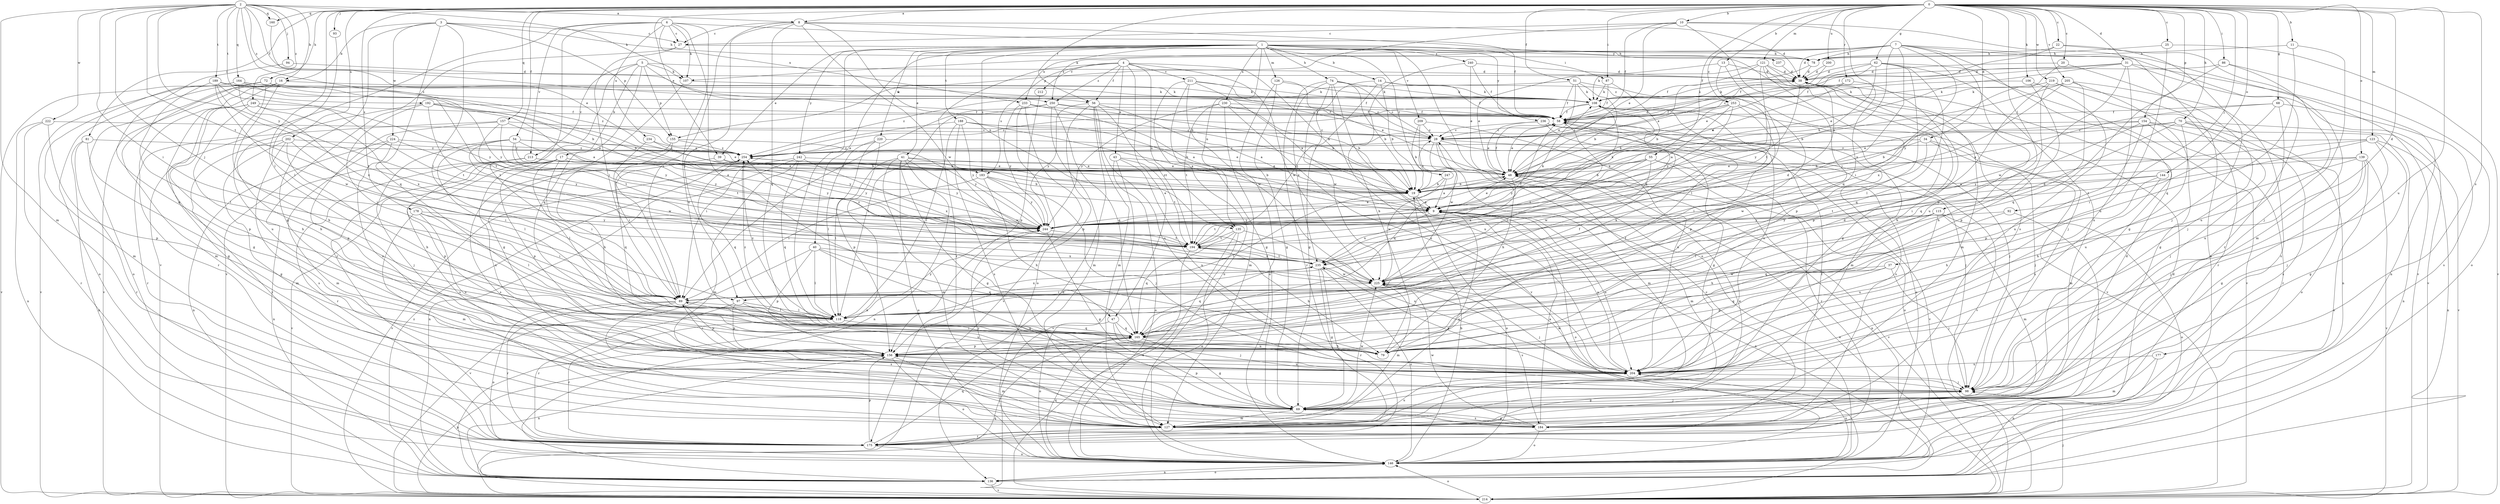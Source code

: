 strict digraph  {
0;
1;
2;
3;
4;
5;
6;
7;
8;
9;
10;
11;
13;
14;
16;
17;
19;
20;
22;
25;
27;
28;
31;
34;
37;
38;
39;
40;
41;
43;
47;
48;
51;
54;
55;
56;
58;
62;
68;
69;
70;
72;
74;
78;
79;
81;
86;
87;
89;
92;
93;
94;
97;
98;
106;
107;
108;
115;
118;
121;
123;
126;
127;
135;
136;
139;
144;
146;
154;
155;
156;
157;
160;
164;
165;
172;
175;
177;
178;
183;
184;
188;
189;
192;
194;
200;
202;
204;
205;
209;
211;
212;
213;
214;
219;
220;
222;
224;
225;
230;
233;
234;
235;
236;
237;
240;
242;
244;
247;
249;
250;
253;
254;
0 -> 8  [label=a];
0 -> 10  [label=b];
0 -> 11  [label=b];
0 -> 13  [label=b];
0 -> 20  [label=c];
0 -> 22  [label=c];
0 -> 25  [label=c];
0 -> 31  [label=d];
0 -> 34  [label=d];
0 -> 37  [label=d];
0 -> 39  [label=e];
0 -> 51  [label=f];
0 -> 54  [label=f];
0 -> 55  [label=f];
0 -> 56  [label=f];
0 -> 62  [label=g];
0 -> 68  [label=g];
0 -> 70  [label=h];
0 -> 72  [label=h];
0 -> 81  [label=i];
0 -> 86  [label=i];
0 -> 87  [label=i];
0 -> 92  [label=j];
0 -> 93  [label=j];
0 -> 106  [label=k];
0 -> 115  [label=l];
0 -> 118  [label=l];
0 -> 121  [label=m];
0 -> 123  [label=m];
0 -> 139  [label=o];
0 -> 144  [label=o];
0 -> 154  [label=p];
0 -> 157  [label=q];
0 -> 160  [label=q];
0 -> 172  [label=r];
0 -> 177  [label=s];
0 -> 178  [label=s];
0 -> 200  [label=u];
0 -> 202  [label=u];
0 -> 204  [label=u];
0 -> 205  [label=v];
0 -> 219  [label=w];
1 -> 14  [label=b];
1 -> 39  [label=e];
1 -> 40  [label=e];
1 -> 41  [label=e];
1 -> 74  [label=h];
1 -> 78  [label=h];
1 -> 87  [label=i];
1 -> 118  [label=l];
1 -> 126  [label=m];
1 -> 135  [label=n];
1 -> 146  [label=o];
1 -> 183  [label=s];
1 -> 188  [label=t];
1 -> 209  [label=v];
1 -> 220  [label=w];
1 -> 230  [label=x];
1 -> 233  [label=x];
1 -> 236  [label=y];
1 -> 237  [label=y];
1 -> 240  [label=y];
1 -> 242  [label=y];
1 -> 247  [label=z];
2 -> 8  [label=a];
2 -> 16  [label=b];
2 -> 56  [label=f];
2 -> 89  [label=i];
2 -> 94  [label=j];
2 -> 97  [label=j];
2 -> 107  [label=k];
2 -> 127  [label=m];
2 -> 160  [label=q];
2 -> 164  [label=q];
2 -> 183  [label=s];
2 -> 189  [label=t];
2 -> 192  [label=t];
2 -> 194  [label=t];
2 -> 222  [label=w];
2 -> 244  [label=y];
2 -> 249  [label=z];
2 -> 250  [label=z];
3 -> 16  [label=b];
3 -> 27  [label=c];
3 -> 69  [label=g];
3 -> 78  [label=h];
3 -> 89  [label=i];
3 -> 155  [label=p];
3 -> 165  [label=q];
3 -> 224  [label=w];
4 -> 9  [label=a];
4 -> 43  [label=e];
4 -> 47  [label=e];
4 -> 56  [label=f];
4 -> 135  [label=n];
4 -> 175  [label=r];
4 -> 183  [label=s];
4 -> 211  [label=v];
4 -> 212  [label=v];
4 -> 225  [label=w];
4 -> 250  [label=z];
5 -> 17  [label=b];
5 -> 19  [label=b];
5 -> 38  [label=d];
5 -> 107  [label=k];
5 -> 155  [label=p];
5 -> 165  [label=q];
5 -> 175  [label=r];
5 -> 213  [label=v];
6 -> 27  [label=c];
6 -> 47  [label=e];
6 -> 58  [label=f];
6 -> 89  [label=i];
6 -> 107  [label=k];
6 -> 204  [label=u];
6 -> 213  [label=v];
6 -> 214  [label=v];
6 -> 233  [label=x];
6 -> 234  [label=x];
7 -> 9  [label=a];
7 -> 38  [label=d];
7 -> 69  [label=g];
7 -> 78  [label=h];
7 -> 89  [label=i];
7 -> 107  [label=k];
7 -> 175  [label=r];
7 -> 204  [label=u];
7 -> 214  [label=v];
7 -> 235  [label=x];
7 -> 250  [label=z];
7 -> 253  [label=z];
8 -> 27  [label=c];
8 -> 38  [label=d];
8 -> 89  [label=i];
8 -> 97  [label=j];
8 -> 135  [label=n];
8 -> 165  [label=q];
8 -> 184  [label=s];
8 -> 225  [label=w];
9 -> 48  [label=e];
9 -> 108  [label=k];
9 -> 136  [label=n];
9 -> 146  [label=o];
9 -> 194  [label=t];
9 -> 204  [label=u];
9 -> 235  [label=x];
9 -> 244  [label=y];
10 -> 27  [label=c];
10 -> 48  [label=e];
10 -> 58  [label=f];
10 -> 97  [label=j];
10 -> 136  [label=n];
10 -> 155  [label=p];
10 -> 165  [label=q];
11 -> 78  [label=h];
11 -> 98  [label=j];
11 -> 165  [label=q];
13 -> 38  [label=d];
13 -> 48  [label=e];
13 -> 118  [label=l];
13 -> 194  [label=t];
14 -> 19  [label=b];
14 -> 58  [label=f];
14 -> 69  [label=g];
14 -> 108  [label=k];
14 -> 194  [label=t];
14 -> 253  [label=z];
16 -> 69  [label=g];
16 -> 108  [label=k];
16 -> 146  [label=o];
16 -> 175  [label=r];
16 -> 204  [label=u];
16 -> 214  [label=v];
17 -> 48  [label=e];
17 -> 89  [label=i];
17 -> 118  [label=l];
17 -> 156  [label=p];
17 -> 184  [label=s];
17 -> 204  [label=u];
17 -> 214  [label=v];
17 -> 244  [label=y];
19 -> 9  [label=a];
19 -> 28  [label=c];
19 -> 118  [label=l];
19 -> 146  [label=o];
19 -> 254  [label=z];
20 -> 38  [label=d];
20 -> 98  [label=j];
20 -> 244  [label=y];
22 -> 58  [label=f];
22 -> 78  [label=h];
22 -> 98  [label=j];
22 -> 127  [label=m];
25 -> 78  [label=h];
25 -> 204  [label=u];
25 -> 214  [label=v];
27 -> 78  [label=h];
27 -> 89  [label=i];
27 -> 214  [label=v];
28 -> 38  [label=d];
28 -> 79  [label=h];
28 -> 98  [label=j];
28 -> 127  [label=m];
28 -> 165  [label=q];
28 -> 214  [label=v];
28 -> 254  [label=z];
31 -> 38  [label=d];
31 -> 48  [label=e];
31 -> 58  [label=f];
31 -> 136  [label=n];
31 -> 204  [label=u];
31 -> 214  [label=v];
31 -> 225  [label=w];
34 -> 19  [label=b];
34 -> 98  [label=j];
34 -> 127  [label=m];
34 -> 225  [label=w];
34 -> 254  [label=z];
37 -> 98  [label=j];
37 -> 156  [label=p];
37 -> 165  [label=q];
37 -> 225  [label=w];
38 -> 108  [label=k];
38 -> 244  [label=y];
39 -> 48  [label=e];
39 -> 165  [label=q];
39 -> 244  [label=y];
40 -> 69  [label=g];
40 -> 118  [label=l];
40 -> 156  [label=p];
40 -> 165  [label=q];
40 -> 214  [label=v];
40 -> 235  [label=x];
41 -> 19  [label=b];
41 -> 48  [label=e];
41 -> 69  [label=g];
41 -> 118  [label=l];
41 -> 127  [label=m];
41 -> 136  [label=n];
41 -> 146  [label=o];
41 -> 225  [label=w];
43 -> 48  [label=e];
43 -> 146  [label=o];
43 -> 194  [label=t];
43 -> 204  [label=u];
43 -> 214  [label=v];
47 -> 98  [label=j];
47 -> 146  [label=o];
47 -> 165  [label=q];
47 -> 204  [label=u];
48 -> 19  [label=b];
48 -> 58  [label=f];
48 -> 127  [label=m];
48 -> 136  [label=n];
48 -> 214  [label=v];
48 -> 235  [label=x];
51 -> 19  [label=b];
51 -> 48  [label=e];
51 -> 58  [label=f];
51 -> 108  [label=k];
51 -> 214  [label=v];
51 -> 254  [label=z];
54 -> 19  [label=b];
54 -> 48  [label=e];
54 -> 98  [label=j];
54 -> 118  [label=l];
54 -> 194  [label=t];
54 -> 225  [label=w];
54 -> 244  [label=y];
54 -> 254  [label=z];
55 -> 19  [label=b];
55 -> 48  [label=e];
55 -> 146  [label=o];
55 -> 175  [label=r];
55 -> 194  [label=t];
55 -> 225  [label=w];
55 -> 244  [label=y];
56 -> 9  [label=a];
56 -> 58  [label=f];
56 -> 127  [label=m];
56 -> 136  [label=n];
56 -> 156  [label=p];
56 -> 194  [label=t];
56 -> 204  [label=u];
56 -> 244  [label=y];
58 -> 28  [label=c];
58 -> 48  [label=e];
58 -> 118  [label=l];
58 -> 184  [label=s];
62 -> 19  [label=b];
62 -> 28  [label=c];
62 -> 38  [label=d];
62 -> 48  [label=e];
62 -> 98  [label=j];
62 -> 118  [label=l];
62 -> 165  [label=q];
62 -> 214  [label=v];
68 -> 9  [label=a];
68 -> 58  [label=f];
68 -> 89  [label=i];
68 -> 184  [label=s];
68 -> 204  [label=u];
69 -> 98  [label=j];
69 -> 127  [label=m];
69 -> 184  [label=s];
69 -> 225  [label=w];
70 -> 28  [label=c];
70 -> 48  [label=e];
70 -> 89  [label=i];
70 -> 98  [label=j];
70 -> 184  [label=s];
70 -> 204  [label=u];
70 -> 214  [label=v];
72 -> 79  [label=h];
72 -> 108  [label=k];
72 -> 127  [label=m];
72 -> 146  [label=o];
72 -> 214  [label=v];
72 -> 244  [label=y];
74 -> 19  [label=b];
74 -> 28  [label=c];
74 -> 108  [label=k];
74 -> 175  [label=r];
74 -> 204  [label=u];
74 -> 214  [label=v];
74 -> 225  [label=w];
74 -> 235  [label=x];
78 -> 38  [label=d];
78 -> 58  [label=f];
79 -> 38  [label=d];
79 -> 58  [label=f];
79 -> 89  [label=i];
81 -> 69  [label=g];
81 -> 136  [label=n];
81 -> 175  [label=r];
81 -> 254  [label=z];
86 -> 38  [label=d];
86 -> 146  [label=o];
86 -> 165  [label=q];
86 -> 204  [label=u];
87 -> 19  [label=b];
87 -> 58  [label=f];
87 -> 108  [label=k];
89 -> 118  [label=l];
89 -> 146  [label=o];
89 -> 156  [label=p];
89 -> 175  [label=r];
89 -> 184  [label=s];
89 -> 235  [label=x];
92 -> 165  [label=q];
92 -> 184  [label=s];
92 -> 244  [label=y];
93 -> 118  [label=l];
94 -> 38  [label=d];
94 -> 165  [label=q];
97 -> 118  [label=l];
97 -> 156  [label=p];
97 -> 175  [label=r];
97 -> 204  [label=u];
98 -> 69  [label=g];
98 -> 156  [label=p];
98 -> 235  [label=x];
106 -> 108  [label=k];
106 -> 156  [label=p];
106 -> 204  [label=u];
107 -> 28  [label=c];
107 -> 69  [label=g];
108 -> 58  [label=f];
108 -> 127  [label=m];
108 -> 204  [label=u];
108 -> 254  [label=z];
115 -> 79  [label=h];
115 -> 89  [label=i];
115 -> 127  [label=m];
115 -> 146  [label=o];
115 -> 204  [label=u];
115 -> 244  [label=y];
118 -> 165  [label=q];
118 -> 175  [label=r];
118 -> 244  [label=y];
118 -> 254  [label=z];
121 -> 38  [label=d];
121 -> 48  [label=e];
121 -> 69  [label=g];
121 -> 108  [label=k];
121 -> 127  [label=m];
121 -> 156  [label=p];
121 -> 244  [label=y];
123 -> 69  [label=g];
123 -> 98  [label=j];
123 -> 136  [label=n];
123 -> 194  [label=t];
123 -> 244  [label=y];
123 -> 254  [label=z];
126 -> 28  [label=c];
126 -> 69  [label=g];
126 -> 108  [label=k];
126 -> 146  [label=o];
127 -> 9  [label=a];
127 -> 48  [label=e];
127 -> 175  [label=r];
127 -> 204  [label=u];
127 -> 244  [label=y];
135 -> 146  [label=o];
135 -> 165  [label=q];
135 -> 194  [label=t];
135 -> 204  [label=u];
135 -> 214  [label=v];
136 -> 146  [label=o];
136 -> 214  [label=v];
136 -> 254  [label=z];
139 -> 9  [label=a];
139 -> 48  [label=e];
139 -> 69  [label=g];
139 -> 79  [label=h];
139 -> 98  [label=j];
139 -> 146  [label=o];
139 -> 214  [label=v];
144 -> 19  [label=b];
144 -> 79  [label=h];
144 -> 194  [label=t];
144 -> 204  [label=u];
146 -> 19  [label=b];
146 -> 38  [label=d];
146 -> 136  [label=n];
146 -> 165  [label=q];
146 -> 204  [label=u];
154 -> 19  [label=b];
154 -> 28  [label=c];
154 -> 136  [label=n];
154 -> 146  [label=o];
154 -> 156  [label=p];
154 -> 175  [label=r];
154 -> 225  [label=w];
155 -> 79  [label=h];
155 -> 89  [label=i];
155 -> 244  [label=y];
155 -> 254  [label=z];
156 -> 89  [label=i];
156 -> 127  [label=m];
156 -> 136  [label=n];
156 -> 146  [label=o];
156 -> 204  [label=u];
157 -> 28  [label=c];
157 -> 48  [label=e];
157 -> 156  [label=p];
157 -> 175  [label=r];
157 -> 194  [label=t];
157 -> 244  [label=y];
160 -> 48  [label=e];
164 -> 58  [label=f];
164 -> 108  [label=k];
164 -> 127  [label=m];
164 -> 194  [label=t];
164 -> 214  [label=v];
164 -> 235  [label=x];
165 -> 58  [label=f];
165 -> 69  [label=g];
165 -> 79  [label=h];
165 -> 108  [label=k];
165 -> 156  [label=p];
165 -> 254  [label=z];
172 -> 48  [label=e];
172 -> 79  [label=h];
172 -> 108  [label=k];
175 -> 28  [label=c];
175 -> 146  [label=o];
175 -> 156  [label=p];
175 -> 165  [label=q];
177 -> 127  [label=m];
177 -> 136  [label=n];
177 -> 204  [label=u];
178 -> 89  [label=i];
178 -> 118  [label=l];
178 -> 127  [label=m];
178 -> 204  [label=u];
178 -> 244  [label=y];
183 -> 19  [label=b];
183 -> 79  [label=h];
183 -> 89  [label=i];
183 -> 98  [label=j];
183 -> 244  [label=y];
184 -> 9  [label=a];
184 -> 38  [label=d];
184 -> 58  [label=f];
184 -> 69  [label=g];
184 -> 146  [label=o];
184 -> 225  [label=w];
188 -> 9  [label=a];
188 -> 19  [label=b];
188 -> 28  [label=c];
188 -> 89  [label=i];
188 -> 118  [label=l];
188 -> 184  [label=s];
188 -> 244  [label=y];
189 -> 19  [label=b];
189 -> 108  [label=k];
189 -> 118  [label=l];
189 -> 194  [label=t];
189 -> 225  [label=w];
189 -> 244  [label=y];
189 -> 254  [label=z];
192 -> 9  [label=a];
192 -> 19  [label=b];
192 -> 58  [label=f];
192 -> 79  [label=h];
192 -> 89  [label=i];
192 -> 194  [label=t];
194 -> 58  [label=f];
194 -> 79  [label=h];
194 -> 146  [label=o];
194 -> 235  [label=x];
194 -> 254  [label=z];
200 -> 38  [label=d];
200 -> 58  [label=f];
202 -> 79  [label=h];
202 -> 89  [label=i];
202 -> 127  [label=m];
202 -> 175  [label=r];
202 -> 184  [label=s];
202 -> 254  [label=z];
204 -> 9  [label=a];
204 -> 98  [label=j];
204 -> 225  [label=w];
205 -> 19  [label=b];
205 -> 69  [label=g];
205 -> 108  [label=k];
205 -> 165  [label=q];
205 -> 184  [label=s];
205 -> 235  [label=x];
209 -> 19  [label=b];
209 -> 28  [label=c];
209 -> 204  [label=u];
209 -> 225  [label=w];
211 -> 9  [label=a];
211 -> 48  [label=e];
211 -> 69  [label=g];
211 -> 108  [label=k];
211 -> 146  [label=o];
211 -> 225  [label=w];
212 -> 156  [label=p];
213 -> 48  [label=e];
213 -> 136  [label=n];
213 -> 156  [label=p];
213 -> 175  [label=r];
213 -> 244  [label=y];
214 -> 48  [label=e];
214 -> 98  [label=j];
214 -> 146  [label=o];
214 -> 156  [label=p];
214 -> 165  [label=q];
219 -> 79  [label=h];
219 -> 108  [label=k];
219 -> 136  [label=n];
219 -> 156  [label=p];
219 -> 175  [label=r];
220 -> 48  [label=e];
220 -> 118  [label=l];
220 -> 136  [label=n];
220 -> 156  [label=p];
220 -> 254  [label=z];
222 -> 28  [label=c];
222 -> 136  [label=n];
222 -> 156  [label=p];
222 -> 175  [label=r];
224 -> 127  [label=m];
224 -> 136  [label=n];
224 -> 204  [label=u];
224 -> 244  [label=y];
224 -> 254  [label=z];
225 -> 89  [label=i];
225 -> 98  [label=j];
225 -> 127  [label=m];
225 -> 184  [label=s];
230 -> 19  [label=b];
230 -> 58  [label=f];
230 -> 127  [label=m];
230 -> 194  [label=t];
230 -> 204  [label=u];
230 -> 244  [label=y];
233 -> 9  [label=a];
233 -> 58  [label=f];
233 -> 146  [label=o];
233 -> 214  [label=v];
233 -> 244  [label=y];
234 -> 89  [label=i];
234 -> 244  [label=y];
234 -> 254  [label=z];
235 -> 38  [label=d];
235 -> 69  [label=g];
235 -> 108  [label=k];
235 -> 146  [label=o];
235 -> 165  [label=q];
235 -> 175  [label=r];
235 -> 194  [label=t];
235 -> 225  [label=w];
236 -> 28  [label=c];
236 -> 48  [label=e];
236 -> 69  [label=g];
236 -> 98  [label=j];
236 -> 146  [label=o];
236 -> 214  [label=v];
237 -> 38  [label=d];
240 -> 38  [label=d];
240 -> 48  [label=e];
240 -> 58  [label=f];
240 -> 79  [label=h];
242 -> 48  [label=e];
242 -> 127  [label=m];
242 -> 136  [label=n];
242 -> 165  [label=q];
242 -> 214  [label=v];
242 -> 235  [label=x];
244 -> 48  [label=e];
244 -> 69  [label=g];
244 -> 108  [label=k];
244 -> 194  [label=t];
247 -> 9  [label=a];
247 -> 19  [label=b];
247 -> 225  [label=w];
249 -> 58  [label=f];
249 -> 69  [label=g];
249 -> 79  [label=h];
249 -> 156  [label=p];
249 -> 194  [label=t];
249 -> 235  [label=x];
250 -> 19  [label=b];
250 -> 58  [label=f];
250 -> 89  [label=i];
250 -> 118  [label=l];
250 -> 127  [label=m];
250 -> 165  [label=q];
253 -> 9  [label=a];
253 -> 19  [label=b];
253 -> 58  [label=f];
253 -> 118  [label=l];
253 -> 156  [label=p];
253 -> 244  [label=y];
253 -> 254  [label=z];
254 -> 48  [label=e];
254 -> 165  [label=q];
254 -> 184  [label=s];
}
